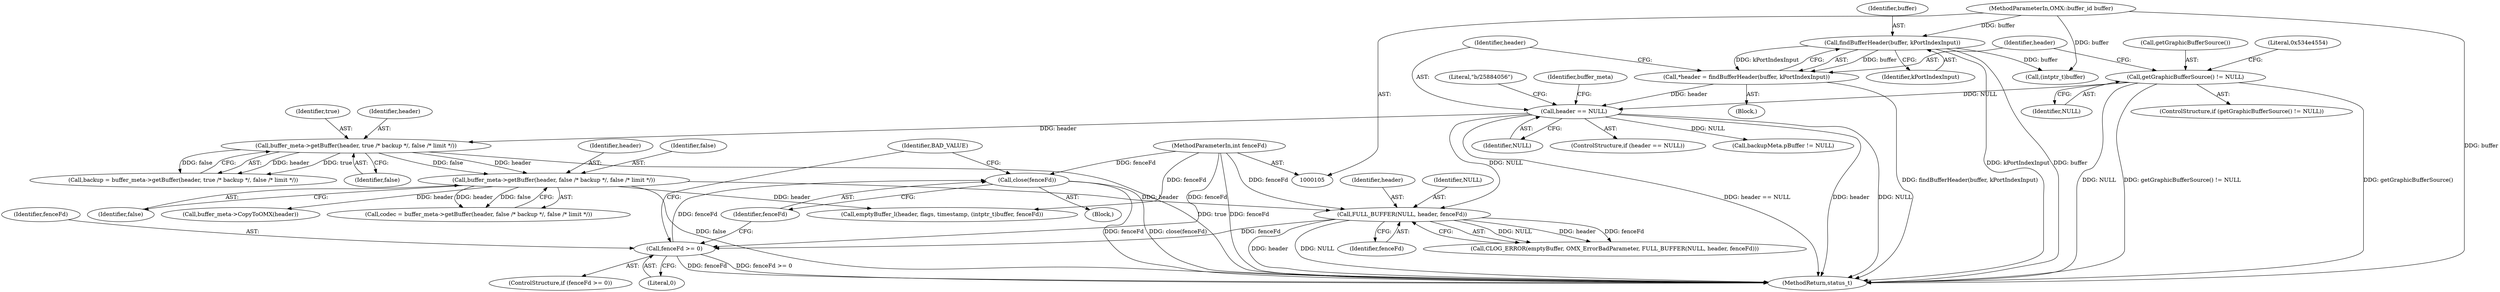 digraph "0_Android_0f177948ae2640bfe4d70f8e4248e106406b3b0a_8@API" {
"1000275" [label="(Call,close(fenceFd))"];
"1000271" [label="(Call,fenceFd >= 0)"];
"1000266" [label="(Call,FULL_BUFFER(NULL, header, fenceFd))"];
"1000131" [label="(Call,header == NULL)"];
"1000125" [label="(Call,*header = findBufferHeader(buffer, kPortIndexInput))"];
"1000127" [label="(Call,findBufferHeader(buffer, kPortIndexInput))"];
"1000106" [label="(MethodParameterIn,OMX::buffer_id buffer)"];
"1000115" [label="(Call,getGraphicBufferSource() != NULL)"];
"1000157" [label="(Call,buffer_meta->getBuffer(header, false /* backup */, false /* limit */))"];
"1000150" [label="(Call,buffer_meta->getBuffer(header, true /* backup */, false /* limit */))"];
"1000111" [label="(MethodParameterIn,int fenceFd)"];
"1000300" [label="(MethodReturn,status_t)"];
"1000271" [label="(Call,fenceFd >= 0)"];
"1000106" [label="(MethodParameterIn,OMX::buffer_id buffer)"];
"1000273" [label="(Literal,0)"];
"1000292" [label="(Call,emptyBuffer_l(header, flags, timestamp, (intptr_t)buffer, fenceFd))"];
"1000112" [label="(Block,)"];
"1000275" [label="(Call,close(fenceFd))"];
"1000276" [label="(Identifier,fenceFd)"];
"1000269" [label="(Identifier,fenceFd)"];
"1000296" [label="(Call,(intptr_t)buffer)"];
"1000116" [label="(Call,getGraphicBufferSource())"];
"1000114" [label="(ControlStructure,if (getGraphicBufferSource() != NULL))"];
"1000263" [label="(Call,CLOG_ERROR(emptyBuffer, OMX_ErrorBadParameter, FULL_BUFFER(NULL, header, fenceFd)))"];
"1000274" [label="(Block,)"];
"1000126" [label="(Identifier,header)"];
"1000152" [label="(Identifier,true)"];
"1000148" [label="(Call,backup = buffer_meta->getBuffer(header, true /* backup */, false /* limit */))"];
"1000111" [label="(MethodParameterIn,int fenceFd)"];
"1000270" [label="(ControlStructure,if (fenceFd >= 0))"];
"1000266" [label="(Call,FULL_BUFFER(NULL, header, fenceFd))"];
"1000125" [label="(Call,*header = findBufferHeader(buffer, kPortIndexInput))"];
"1000160" [label="(Identifier,false)"];
"1000128" [label="(Identifier,buffer)"];
"1000158" [label="(Identifier,header)"];
"1000133" [label="(Identifier,NULL)"];
"1000151" [label="(Identifier,header)"];
"1000131" [label="(Call,header == NULL)"];
"1000136" [label="(Literal,\"b/25884056\")"];
"1000150" [label="(Call,buffer_meta->getBuffer(header, true /* backup */, false /* limit */))"];
"1000278" [label="(Identifier,BAD_VALUE)"];
"1000267" [label="(Identifier,NULL)"];
"1000115" [label="(Call,getGraphicBufferSource() != NULL)"];
"1000129" [label="(Identifier,kPortIndexInput)"];
"1000289" [label="(Call,buffer_meta->CopyToOMX(header))"];
"1000153" [label="(Identifier,false)"];
"1000155" [label="(Call,codec = buffer_meta->getBuffer(header, false /* backup */, false /* limit */))"];
"1000130" [label="(ControlStructure,if (header == NULL))"];
"1000216" [label="(Call,backupMeta.pBuffer != NULL)"];
"1000157" [label="(Call,buffer_meta->getBuffer(header, false /* backup */, false /* limit */))"];
"1000132" [label="(Identifier,header)"];
"1000127" [label="(Call,findBufferHeader(buffer, kPortIndexInput))"];
"1000141" [label="(Identifier,buffer_meta)"];
"1000117" [label="(Identifier,NULL)"];
"1000120" [label="(Literal,0x534e4554)"];
"1000159" [label="(Identifier,false)"];
"1000272" [label="(Identifier,fenceFd)"];
"1000268" [label="(Identifier,header)"];
"1000275" -> "1000274"  [label="AST: "];
"1000275" -> "1000276"  [label="CFG: "];
"1000276" -> "1000275"  [label="AST: "];
"1000278" -> "1000275"  [label="CFG: "];
"1000275" -> "1000300"  [label="DDG: close(fenceFd)"];
"1000275" -> "1000300"  [label="DDG: fenceFd"];
"1000271" -> "1000275"  [label="DDG: fenceFd"];
"1000111" -> "1000275"  [label="DDG: fenceFd"];
"1000271" -> "1000270"  [label="AST: "];
"1000271" -> "1000273"  [label="CFG: "];
"1000272" -> "1000271"  [label="AST: "];
"1000273" -> "1000271"  [label="AST: "];
"1000276" -> "1000271"  [label="CFG: "];
"1000278" -> "1000271"  [label="CFG: "];
"1000271" -> "1000300"  [label="DDG: fenceFd"];
"1000271" -> "1000300"  [label="DDG: fenceFd >= 0"];
"1000266" -> "1000271"  [label="DDG: fenceFd"];
"1000111" -> "1000271"  [label="DDG: fenceFd"];
"1000266" -> "1000263"  [label="AST: "];
"1000266" -> "1000269"  [label="CFG: "];
"1000267" -> "1000266"  [label="AST: "];
"1000268" -> "1000266"  [label="AST: "];
"1000269" -> "1000266"  [label="AST: "];
"1000263" -> "1000266"  [label="CFG: "];
"1000266" -> "1000300"  [label="DDG: header"];
"1000266" -> "1000300"  [label="DDG: NULL"];
"1000266" -> "1000263"  [label="DDG: NULL"];
"1000266" -> "1000263"  [label="DDG: header"];
"1000266" -> "1000263"  [label="DDG: fenceFd"];
"1000131" -> "1000266"  [label="DDG: NULL"];
"1000157" -> "1000266"  [label="DDG: header"];
"1000111" -> "1000266"  [label="DDG: fenceFd"];
"1000131" -> "1000130"  [label="AST: "];
"1000131" -> "1000133"  [label="CFG: "];
"1000132" -> "1000131"  [label="AST: "];
"1000133" -> "1000131"  [label="AST: "];
"1000136" -> "1000131"  [label="CFG: "];
"1000141" -> "1000131"  [label="CFG: "];
"1000131" -> "1000300"  [label="DDG: header == NULL"];
"1000131" -> "1000300"  [label="DDG: header"];
"1000131" -> "1000300"  [label="DDG: NULL"];
"1000125" -> "1000131"  [label="DDG: header"];
"1000115" -> "1000131"  [label="DDG: NULL"];
"1000131" -> "1000150"  [label="DDG: header"];
"1000131" -> "1000216"  [label="DDG: NULL"];
"1000125" -> "1000112"  [label="AST: "];
"1000125" -> "1000127"  [label="CFG: "];
"1000126" -> "1000125"  [label="AST: "];
"1000127" -> "1000125"  [label="AST: "];
"1000132" -> "1000125"  [label="CFG: "];
"1000125" -> "1000300"  [label="DDG: findBufferHeader(buffer, kPortIndexInput)"];
"1000127" -> "1000125"  [label="DDG: buffer"];
"1000127" -> "1000125"  [label="DDG: kPortIndexInput"];
"1000127" -> "1000129"  [label="CFG: "];
"1000128" -> "1000127"  [label="AST: "];
"1000129" -> "1000127"  [label="AST: "];
"1000127" -> "1000300"  [label="DDG: kPortIndexInput"];
"1000127" -> "1000300"  [label="DDG: buffer"];
"1000106" -> "1000127"  [label="DDG: buffer"];
"1000127" -> "1000296"  [label="DDG: buffer"];
"1000106" -> "1000105"  [label="AST: "];
"1000106" -> "1000300"  [label="DDG: buffer"];
"1000106" -> "1000296"  [label="DDG: buffer"];
"1000115" -> "1000114"  [label="AST: "];
"1000115" -> "1000117"  [label="CFG: "];
"1000116" -> "1000115"  [label="AST: "];
"1000117" -> "1000115"  [label="AST: "];
"1000120" -> "1000115"  [label="CFG: "];
"1000126" -> "1000115"  [label="CFG: "];
"1000115" -> "1000300"  [label="DDG: NULL"];
"1000115" -> "1000300"  [label="DDG: getGraphicBufferSource() != NULL"];
"1000115" -> "1000300"  [label="DDG: getGraphicBufferSource()"];
"1000157" -> "1000155"  [label="AST: "];
"1000157" -> "1000160"  [label="CFG: "];
"1000158" -> "1000157"  [label="AST: "];
"1000159" -> "1000157"  [label="AST: "];
"1000160" -> "1000157"  [label="AST: "];
"1000155" -> "1000157"  [label="CFG: "];
"1000157" -> "1000300"  [label="DDG: false"];
"1000157" -> "1000155"  [label="DDG: header"];
"1000157" -> "1000155"  [label="DDG: false"];
"1000150" -> "1000157"  [label="DDG: header"];
"1000150" -> "1000157"  [label="DDG: false"];
"1000157" -> "1000289"  [label="DDG: header"];
"1000157" -> "1000292"  [label="DDG: header"];
"1000150" -> "1000148"  [label="AST: "];
"1000150" -> "1000153"  [label="CFG: "];
"1000151" -> "1000150"  [label="AST: "];
"1000152" -> "1000150"  [label="AST: "];
"1000153" -> "1000150"  [label="AST: "];
"1000148" -> "1000150"  [label="CFG: "];
"1000150" -> "1000300"  [label="DDG: true"];
"1000150" -> "1000148"  [label="DDG: header"];
"1000150" -> "1000148"  [label="DDG: true"];
"1000150" -> "1000148"  [label="DDG: false"];
"1000111" -> "1000105"  [label="AST: "];
"1000111" -> "1000300"  [label="DDG: fenceFd"];
"1000111" -> "1000292"  [label="DDG: fenceFd"];
}
